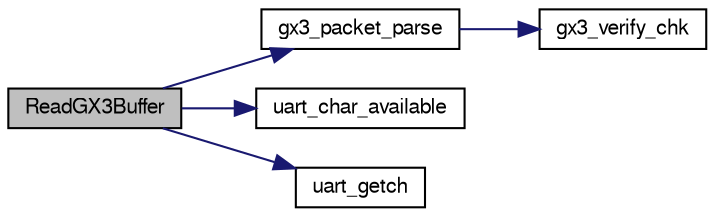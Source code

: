 digraph "ReadGX3Buffer"
{
  edge [fontname="FreeSans",fontsize="10",labelfontname="FreeSans",labelfontsize="10"];
  node [fontname="FreeSans",fontsize="10",shape=record];
  rankdir="LR";
  Node1 [label="ReadGX3Buffer",height=0.2,width=0.4,color="black", fillcolor="grey75", style="filled", fontcolor="black"];
  Node1 -> Node2 [color="midnightblue",fontsize="10",style="solid",fontname="FreeSans"];
  Node2 [label="gx3_packet_parse",height=0.2,width=0.4,color="black", fillcolor="white", style="filled",URL="$ahrs__gx3_8c.html#a57d29ec8ef9a33804865bedd9c578555"];
  Node2 -> Node3 [color="midnightblue",fontsize="10",style="solid",fontname="FreeSans"];
  Node3 [label="gx3_verify_chk",height=0.2,width=0.4,color="black", fillcolor="white", style="filled",URL="$ahrs__gx3_8c.html#a58804ef318ec982234146ca9a94fcc75"];
  Node1 -> Node4 [color="midnightblue",fontsize="10",style="solid",fontname="FreeSans"];
  Node4 [label="uart_char_available",height=0.2,width=0.4,color="black", fillcolor="white", style="filled",URL="$linux_2mcu__periph_2uart__arch_8c.html#a663f41657d0ad8e115fc7709b071d749",tooltip="Check UART for available chars in receive buffer. "];
  Node1 -> Node5 [color="midnightblue",fontsize="10",style="solid",fontname="FreeSans"];
  Node5 [label="uart_getch",height=0.2,width=0.4,color="black", fillcolor="white", style="filled",URL="$chibios_2mcu__periph_2uart__arch_8c.html#adb9a60ec94a31a08e6454ccf64f24039"];
}
